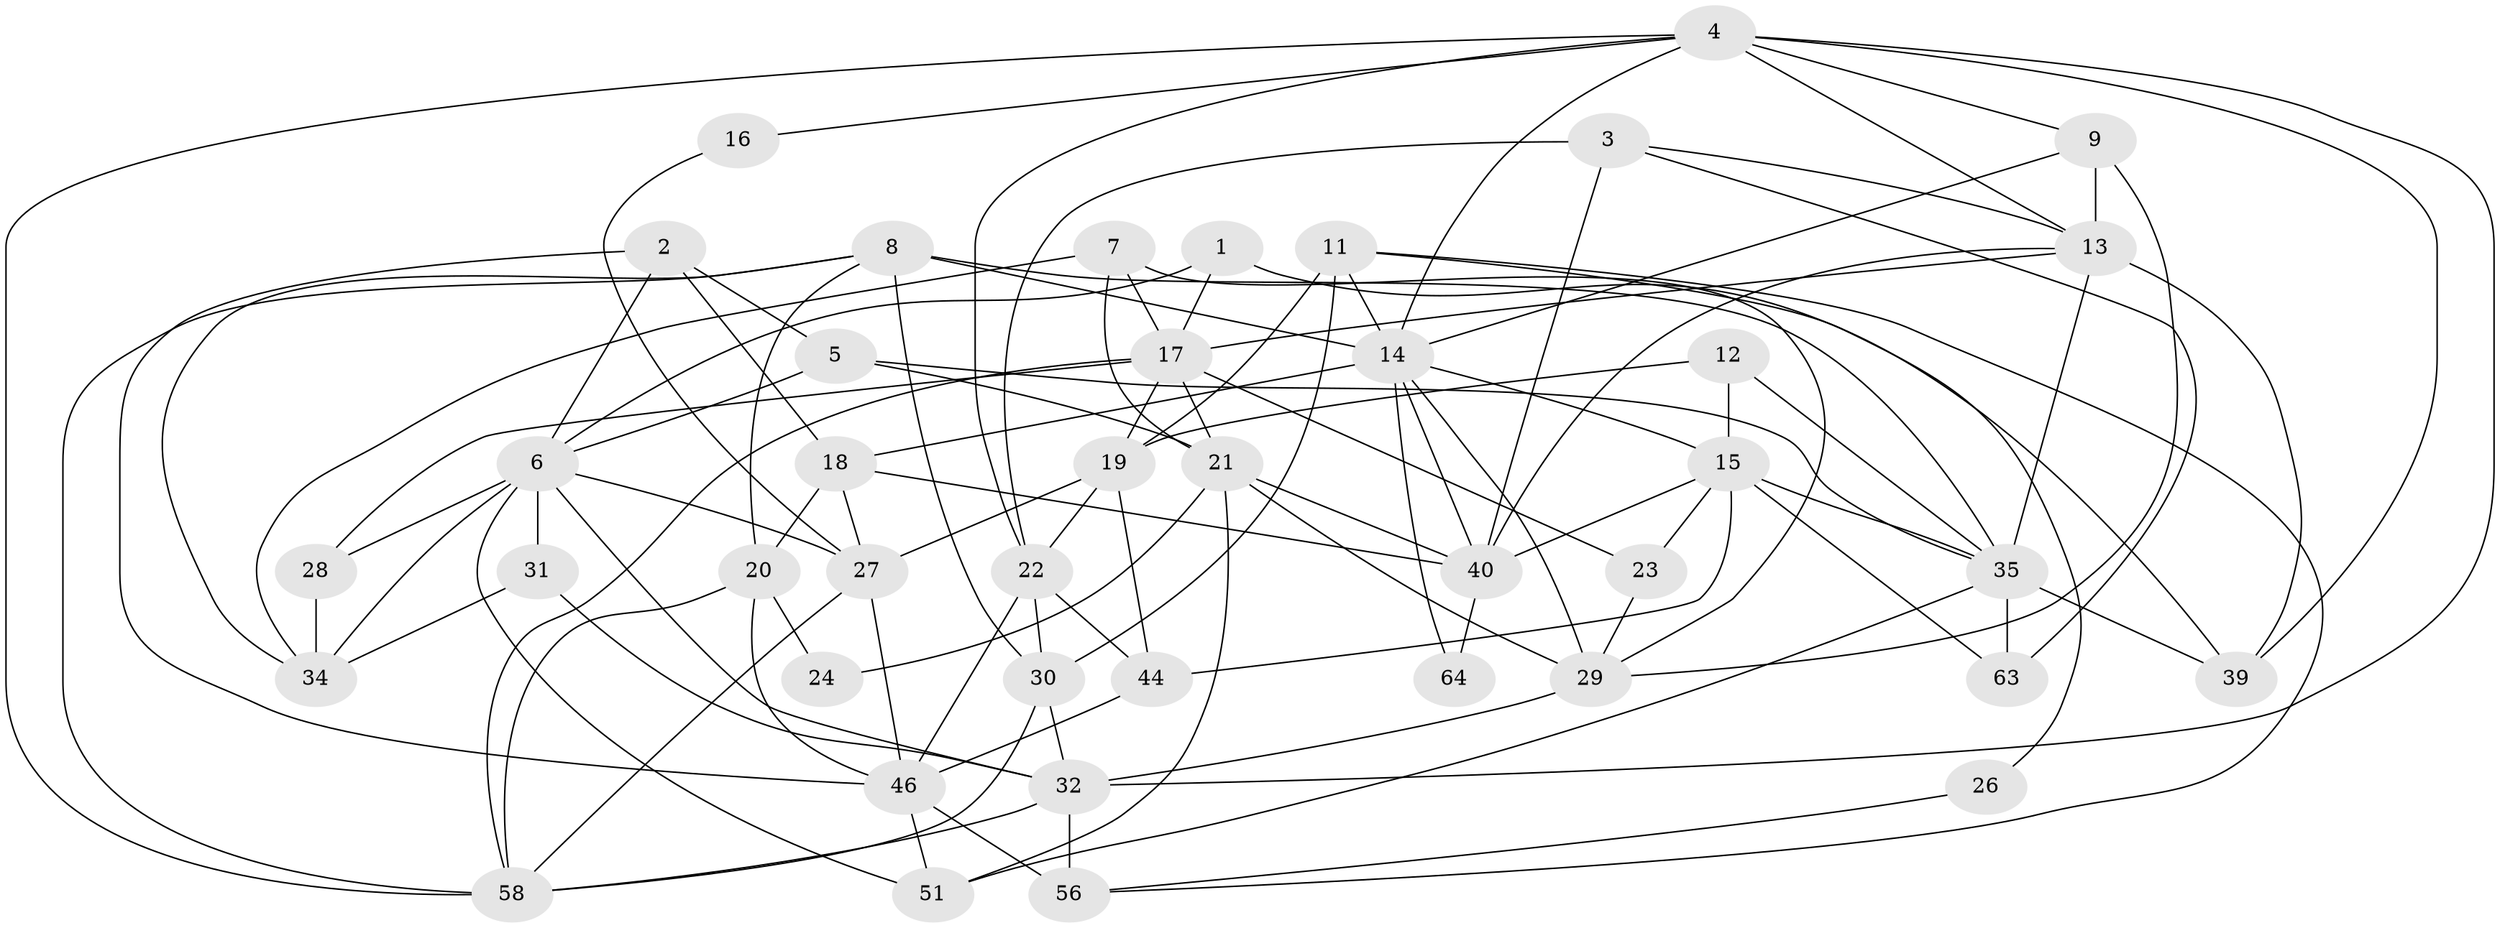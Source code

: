 // original degree distribution, {3: 0.2112676056338028, 4: 0.3380281690140845, 5: 0.18309859154929578, 6: 0.08450704225352113, 2: 0.14084507042253522, 8: 0.014084507042253521, 7: 0.028169014084507043}
// Generated by graph-tools (version 1.1) at 2025/42/03/06/25 10:42:01]
// undirected, 41 vertices, 104 edges
graph export_dot {
graph [start="1"]
  node [color=gray90,style=filled];
  1;
  2 [super="+47"];
  3;
  4 [super="+49"];
  5;
  6 [super="+33"];
  7 [super="+41"];
  8 [super="+10"];
  9 [super="+57"];
  11;
  12 [super="+42"];
  13 [super="+45"];
  14 [super="+48"];
  15 [super="+55"];
  16;
  17 [super="+69"];
  18 [super="+68"];
  19 [super="+65"];
  20 [super="+53"];
  21 [super="+25"];
  22 [super="+62"];
  23;
  24 [super="+67"];
  26;
  27 [super="+38"];
  28;
  29 [super="+60"];
  30 [super="+36"];
  31;
  32 [super="+70"];
  34 [super="+50"];
  35 [super="+37"];
  39 [super="+43"];
  40 [super="+52"];
  44 [super="+66"];
  46 [super="+54"];
  51 [super="+71"];
  56 [super="+59"];
  58 [super="+61"];
  63;
  64;
  1 -- 39;
  1 -- 17;
  1 -- 6;
  2 -- 46;
  2 -- 18;
  2 -- 5;
  2 -- 6;
  3 -- 22;
  3 -- 13;
  3 -- 40;
  3 -- 63;
  4 -- 22;
  4 -- 32;
  4 -- 9;
  4 -- 16;
  4 -- 39;
  4 -- 58;
  4 -- 13;
  4 -- 14;
  5 -- 6;
  5 -- 35;
  5 -- 21;
  6 -- 34;
  6 -- 51;
  6 -- 32 [weight=2];
  6 -- 27;
  6 -- 28;
  6 -- 31;
  7 -- 34;
  7 -- 17;
  7 -- 29;
  7 -- 21;
  8 -- 14;
  8 -- 58;
  8 -- 34;
  8 -- 30 [weight=2];
  8 -- 35;
  8 -- 20;
  9 -- 13 [weight=2];
  9 -- 29;
  9 -- 14;
  11 -- 19;
  11 -- 30;
  11 -- 26;
  11 -- 56;
  11 -- 14;
  12 -- 15;
  12 -- 35;
  12 -- 19;
  13 -- 39;
  13 -- 17;
  13 -- 35 [weight=2];
  13 -- 40;
  14 -- 18;
  14 -- 64;
  14 -- 15;
  14 -- 40;
  14 -- 29;
  15 -- 40;
  15 -- 23;
  15 -- 63;
  15 -- 44;
  15 -- 35;
  16 -- 27;
  17 -- 58;
  17 -- 23;
  17 -- 28;
  17 -- 19;
  17 -- 21;
  18 -- 20;
  18 -- 27;
  18 -- 40;
  19 -- 44 [weight=2];
  19 -- 27;
  19 -- 22;
  20 -- 24;
  20 -- 46;
  20 -- 58;
  21 -- 40;
  21 -- 29;
  21 -- 51;
  21 -- 24;
  22 -- 46;
  22 -- 30;
  22 -- 44;
  23 -- 29;
  26 -- 56;
  27 -- 46;
  27 -- 58;
  28 -- 34;
  29 -- 32;
  30 -- 58;
  30 -- 32;
  31 -- 34;
  31 -- 32;
  32 -- 56;
  32 -- 58;
  35 -- 63;
  35 -- 39;
  35 -- 51;
  40 -- 64;
  44 -- 46;
  46 -- 51;
  46 -- 56 [weight=2];
}
